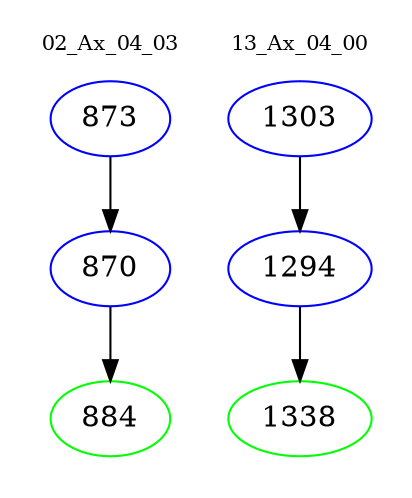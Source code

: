 digraph{
subgraph cluster_0 {
color = white
label = "02_Ax_04_03";
fontsize=10;
T0_873 [label="873", color="blue"]
T0_873 -> T0_870 [color="black"]
T0_870 [label="870", color="blue"]
T0_870 -> T0_884 [color="black"]
T0_884 [label="884", color="green"]
}
subgraph cluster_1 {
color = white
label = "13_Ax_04_00";
fontsize=10;
T1_1303 [label="1303", color="blue"]
T1_1303 -> T1_1294 [color="black"]
T1_1294 [label="1294", color="blue"]
T1_1294 -> T1_1338 [color="black"]
T1_1338 [label="1338", color="green"]
}
}
